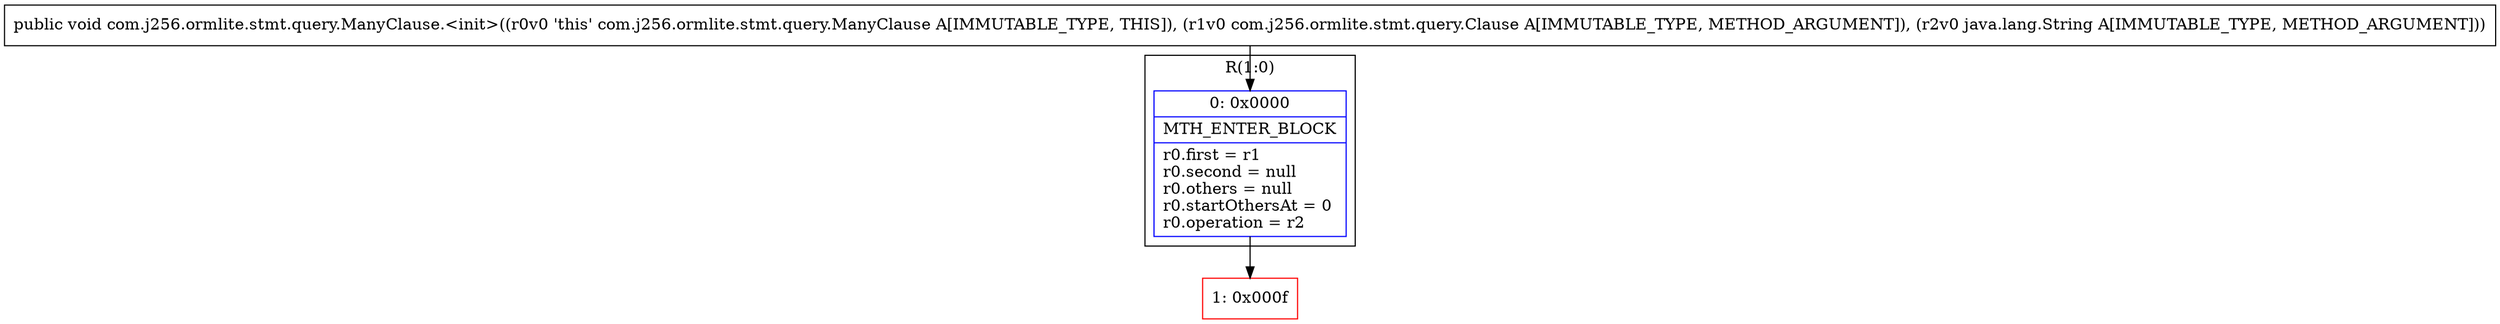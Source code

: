 digraph "CFG forcom.j256.ormlite.stmt.query.ManyClause.\<init\>(Lcom\/j256\/ormlite\/stmt\/query\/Clause;Ljava\/lang\/String;)V" {
subgraph cluster_Region_501035188 {
label = "R(1:0)";
node [shape=record,color=blue];
Node_0 [shape=record,label="{0\:\ 0x0000|MTH_ENTER_BLOCK\l|r0.first = r1\lr0.second = null\lr0.others = null\lr0.startOthersAt = 0\lr0.operation = r2\l}"];
}
Node_1 [shape=record,color=red,label="{1\:\ 0x000f}"];
MethodNode[shape=record,label="{public void com.j256.ormlite.stmt.query.ManyClause.\<init\>((r0v0 'this' com.j256.ormlite.stmt.query.ManyClause A[IMMUTABLE_TYPE, THIS]), (r1v0 com.j256.ormlite.stmt.query.Clause A[IMMUTABLE_TYPE, METHOD_ARGUMENT]), (r2v0 java.lang.String A[IMMUTABLE_TYPE, METHOD_ARGUMENT])) }"];
MethodNode -> Node_0;
Node_0 -> Node_1;
}

